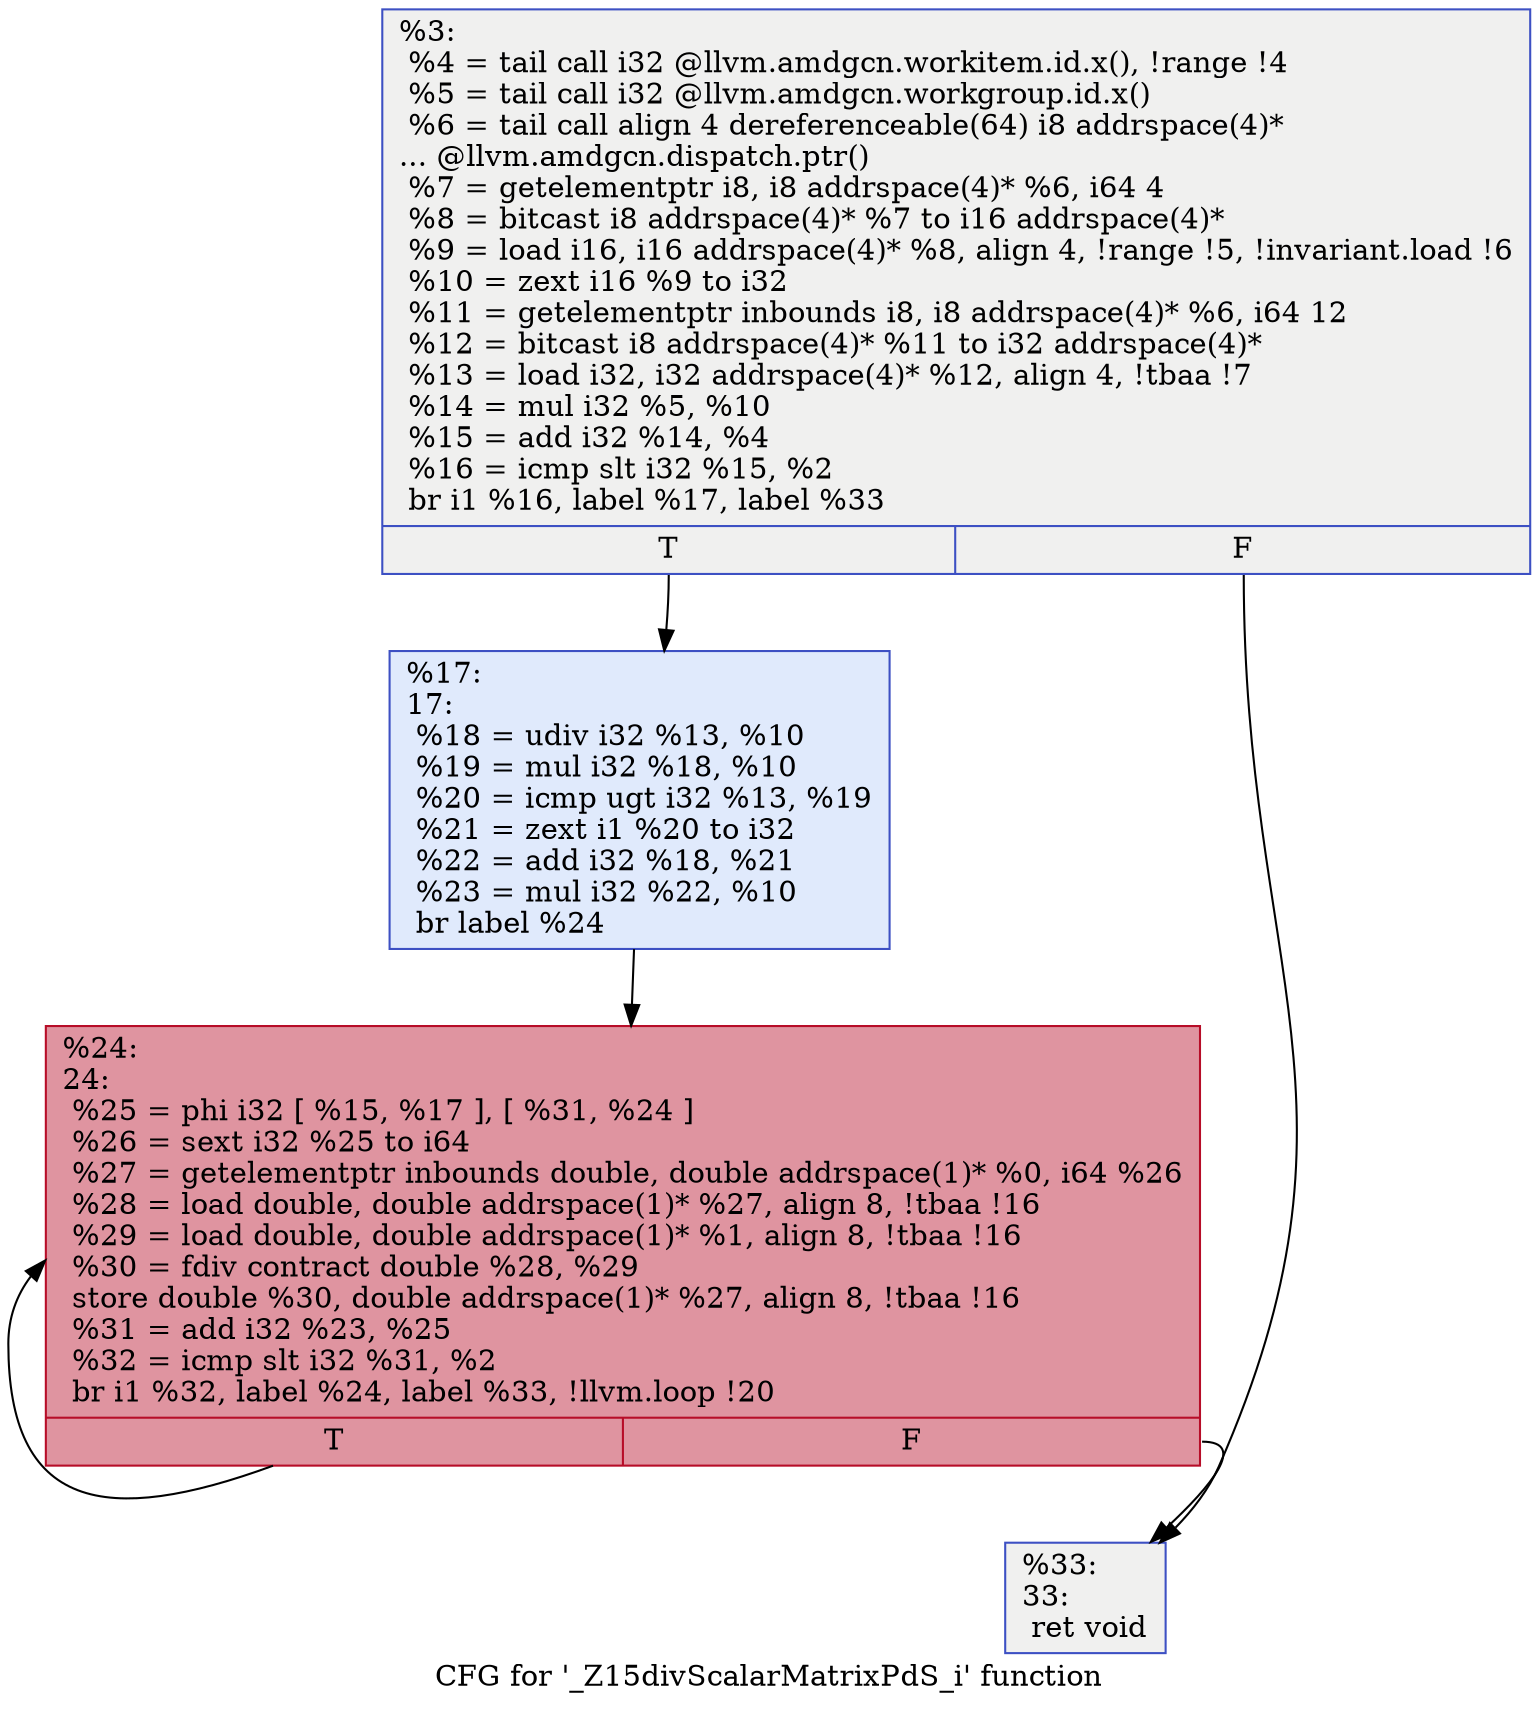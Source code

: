 digraph "CFG for '_Z15divScalarMatrixPdS_i' function" {
	label="CFG for '_Z15divScalarMatrixPdS_i' function";

	Node0x5d36430 [shape=record,color="#3d50c3ff", style=filled, fillcolor="#dedcdb70",label="{%3:\l  %4 = tail call i32 @llvm.amdgcn.workitem.id.x(), !range !4\l  %5 = tail call i32 @llvm.amdgcn.workgroup.id.x()\l  %6 = tail call align 4 dereferenceable(64) i8 addrspace(4)*\l... @llvm.amdgcn.dispatch.ptr()\l  %7 = getelementptr i8, i8 addrspace(4)* %6, i64 4\l  %8 = bitcast i8 addrspace(4)* %7 to i16 addrspace(4)*\l  %9 = load i16, i16 addrspace(4)* %8, align 4, !range !5, !invariant.load !6\l  %10 = zext i16 %9 to i32\l  %11 = getelementptr inbounds i8, i8 addrspace(4)* %6, i64 12\l  %12 = bitcast i8 addrspace(4)* %11 to i32 addrspace(4)*\l  %13 = load i32, i32 addrspace(4)* %12, align 4, !tbaa !7\l  %14 = mul i32 %5, %10\l  %15 = add i32 %14, %4\l  %16 = icmp slt i32 %15, %2\l  br i1 %16, label %17, label %33\l|{<s0>T|<s1>F}}"];
	Node0x5d36430:s0 -> Node0x5d371c0;
	Node0x5d36430:s1 -> Node0x5d37d80;
	Node0x5d371c0 [shape=record,color="#3d50c3ff", style=filled, fillcolor="#b9d0f970",label="{%17:\l17:                                               \l  %18 = udiv i32 %13, %10\l  %19 = mul i32 %18, %10\l  %20 = icmp ugt i32 %13, %19\l  %21 = zext i1 %20 to i32\l  %22 = add i32 %18, %21\l  %23 = mul i32 %22, %10\l  br label %24\l}"];
	Node0x5d371c0 -> Node0x5d38bb0;
	Node0x5d38bb0 [shape=record,color="#b70d28ff", style=filled, fillcolor="#b70d2870",label="{%24:\l24:                                               \l  %25 = phi i32 [ %15, %17 ], [ %31, %24 ]\l  %26 = sext i32 %25 to i64\l  %27 = getelementptr inbounds double, double addrspace(1)* %0, i64 %26\l  %28 = load double, double addrspace(1)* %27, align 8, !tbaa !16\l  %29 = load double, double addrspace(1)* %1, align 8, !tbaa !16\l  %30 = fdiv contract double %28, %29\l  store double %30, double addrspace(1)* %27, align 8, !tbaa !16\l  %31 = add i32 %23, %25\l  %32 = icmp slt i32 %31, %2\l  br i1 %32, label %24, label %33, !llvm.loop !20\l|{<s0>T|<s1>F}}"];
	Node0x5d38bb0:s0 -> Node0x5d38bb0;
	Node0x5d38bb0:s1 -> Node0x5d37d80;
	Node0x5d37d80 [shape=record,color="#3d50c3ff", style=filled, fillcolor="#dedcdb70",label="{%33:\l33:                                               \l  ret void\l}"];
}
